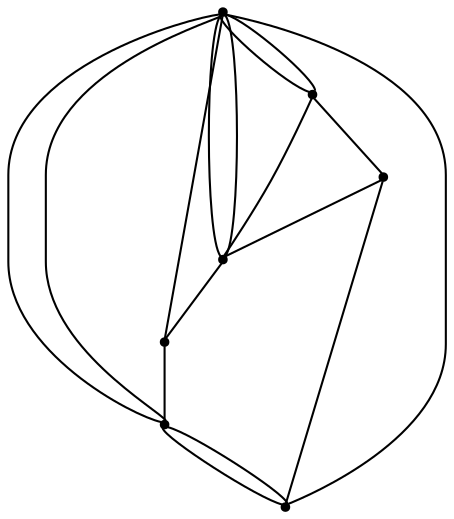 graph {
  node [shape=point,comment="{\"directed\":false,\"doi\":\"10.1007/3-540-45848-4_12\",\"figure\":\"2 (3)\"}"]

  v0 [pos="1854.7249476114912,2914.092835925874"]
  v1 [pos="1854.7249476114912,2771.4679173060827"]
  v2 [pos="1773.208300272624,2832.580384753999"]
  v3 [pos="1773.208300272624,2689.9552118210568"]
  v4 [pos="1691.695849100749,2771.4679173060827"]
  v5 [pos="1691.695849100749,2914.092835925874"]
  v6 [pos="1691.695849100749,2689.9555932907833"]

  v0 -- v1 [id="-1",pos="1854.7249476114912,2914.092835925874 1854.7249476114912,2771.4679173060827 1854.7249476114912,2771.4679173060827 1854.7249476114912,2771.4679173060827"]
  v1 -- v3 [id="-2",pos="1854.7249476114912,2771.4679173060827 1854.6791076660159,2710.3096734909786 1854.6791076660159,2710.3096734909786 1854.6791076660159,2710.3096734909786 1773.208300272624,2689.9552118210568 1773.208300272624,2689.9552118210568 1773.208300272624,2689.9552118210568"]
  v6 -- v5 [id="-3",pos="1691.695849100749,2689.9555932907833 1630.5416107177737,2690.0009881882443 1630.5416107177737,2690.0009881882443 1630.5416107177737,2690.0009881882443 1630.5416107177737,2914.046805245536 1630.5416107177737,2914.046805245536 1630.5416107177737,2914.046805245536 1691.695849100749,2914.092835925874 1691.695849100749,2914.092835925874 1691.695849100749,2914.092835925874"]
  v2 -- v1 [id="-4",pos="1773.208300272624,2832.580384753999 1834.370803833008,2812.2261773972286 1834.370803833008,2812.2261773972286 1834.370803833008,2812.2261773972286 1854.7249476114912,2771.4679173060827 1854.7249476114912,2771.4679173060827 1854.7249476114912,2771.4679173060827"]
  v4 -- v6 [id="-5",pos="1691.695849100749,2771.4679173060827 1691.695849100749,2689.9555932907833 1691.695849100749,2689.9555932907833 1691.695849100749,2689.9555932907833"]
  v3 -- v1 [id="-6",pos="1773.208300272624,2689.9552118210568 1834.370803833008,2710.3096734909786 1834.370803833008,2710.3096734909786 1834.370803833008,2710.3096734909786 1854.7249476114912,2771.4679173060827 1854.7249476114912,2771.4679173060827 1854.7249476114912,2771.4679173060827"]
  v6 -- v3 [id="-7",pos="1691.695849100749,2689.9555932907833 1773.208300272624,2689.9552118210568 1773.208300272624,2689.9552118210568 1773.208300272624,2689.9552118210568"]
  v4 -- v5 [id="-9",pos="1691.695849100749,2771.4679173060827 1691.695849100749,2914.092835925874 1691.695849100749,2914.092835925874 1691.695849100749,2914.092835925874"]
  v5 -- v2 [id="-11",pos="1691.695849100749,2914.092835925874 1701.899846394857,2832.6261611211867 1701.899846394857,2832.6261611211867 1701.899846394857,2832.6261611211867 1773.208300272624,2832.580384753999 1773.208300272624,2832.580384753999 1773.208300272624,2832.580384753999"]
  v5 -- v0 [id="-12",pos="1691.695849100749,2914.092835925874 1854.7249476114912,2914.092835925874 1854.7249476114912,2914.092835925874 1854.7249476114912,2914.092835925874"]
  v4 -- v2 [id="-17",pos="1691.695849100749,2771.4679173060827 1671.3417053222659,2812.2261773972286 1671.3417053222659,2812.2261773972286 1671.3417053222659,2812.2261773972286 1773.208300272624,2832.580384753999 1773.208300272624,2832.580384753999 1773.208300272624,2832.580384753999"]
  v5 -- v2 [id="-19",pos="1691.695849100749,2914.092835925874 1763.0083719889324,2903.892844063895 1763.0083719889324,2903.892844063895 1763.0083719889324,2903.892844063895 1773.208300272624,2832.580384753999 1773.208300272624,2832.580384753999 1773.208300272624,2832.580384753999"]
  v2 -- v4 [id="-20",pos="1773.208300272624,2832.580384753999 1763.0083719889324,2771.422140938895 1763.0083719889324,2771.422140938895 1763.0083719889324,2771.422140938895 1691.695849100749,2771.4679173060827 1691.695849100749,2771.4679173060827 1691.695849100749,2771.4679173060827"]
  v2 -- v3 [id="-21",pos="1773.208300272624,2832.580384753999 1773.208300272624,2689.9552118210568 1773.208300272624,2689.9552118210568 1773.208300272624,2689.9552118210568"]
  v2 -- v1 [id="-22",pos="1773.208300272624,2832.580384753999 1783.412551879883,2771.422140938895 1783.412551879883,2771.422140938895 1783.412551879883,2771.422140938895 1854.7249476114912,2771.4679173060827 1854.7249476114912,2771.4679173060827 1854.7249476114912,2771.4679173060827"]
  v2 -- v0 [id="-23",pos="1773.208300272624,2832.580384753999 1844.5250193277996,2832.6261611211867 1844.5250193277996,2832.6261611211867 1844.5250193277996,2832.6261611211867 1854.7249476114912,2914.092835925874 1854.7249476114912,2914.092835925874 1854.7249476114912,2914.092835925874"]
}